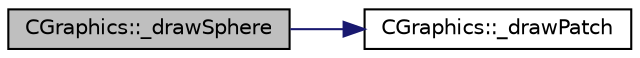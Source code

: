 digraph "CGraphics::_drawSphere"
{
 // INTERACTIVE_SVG=YES
  edge [fontname="Helvetica",fontsize="10",labelfontname="Helvetica",labelfontsize="10"];
  node [fontname="Helvetica",fontsize="10",shape=record];
  rankdir="LR";
  Node1 [label="CGraphics::_drawSphere",height=0.2,width=0.4,color="black", fillcolor="grey75", style="filled", fontcolor="black"];
  Node1 -> Node2 [color="midnightblue",fontsize="10",style="solid",fontname="Helvetica"];
  Node2 [label="CGraphics::_drawPatch",height=0.2,width=0.4,color="black", fillcolor="white", style="filled",URL="$dc/d90/class_c_graphics.html#a0a532bbebddebfe65bfcde2882270518"];
}
